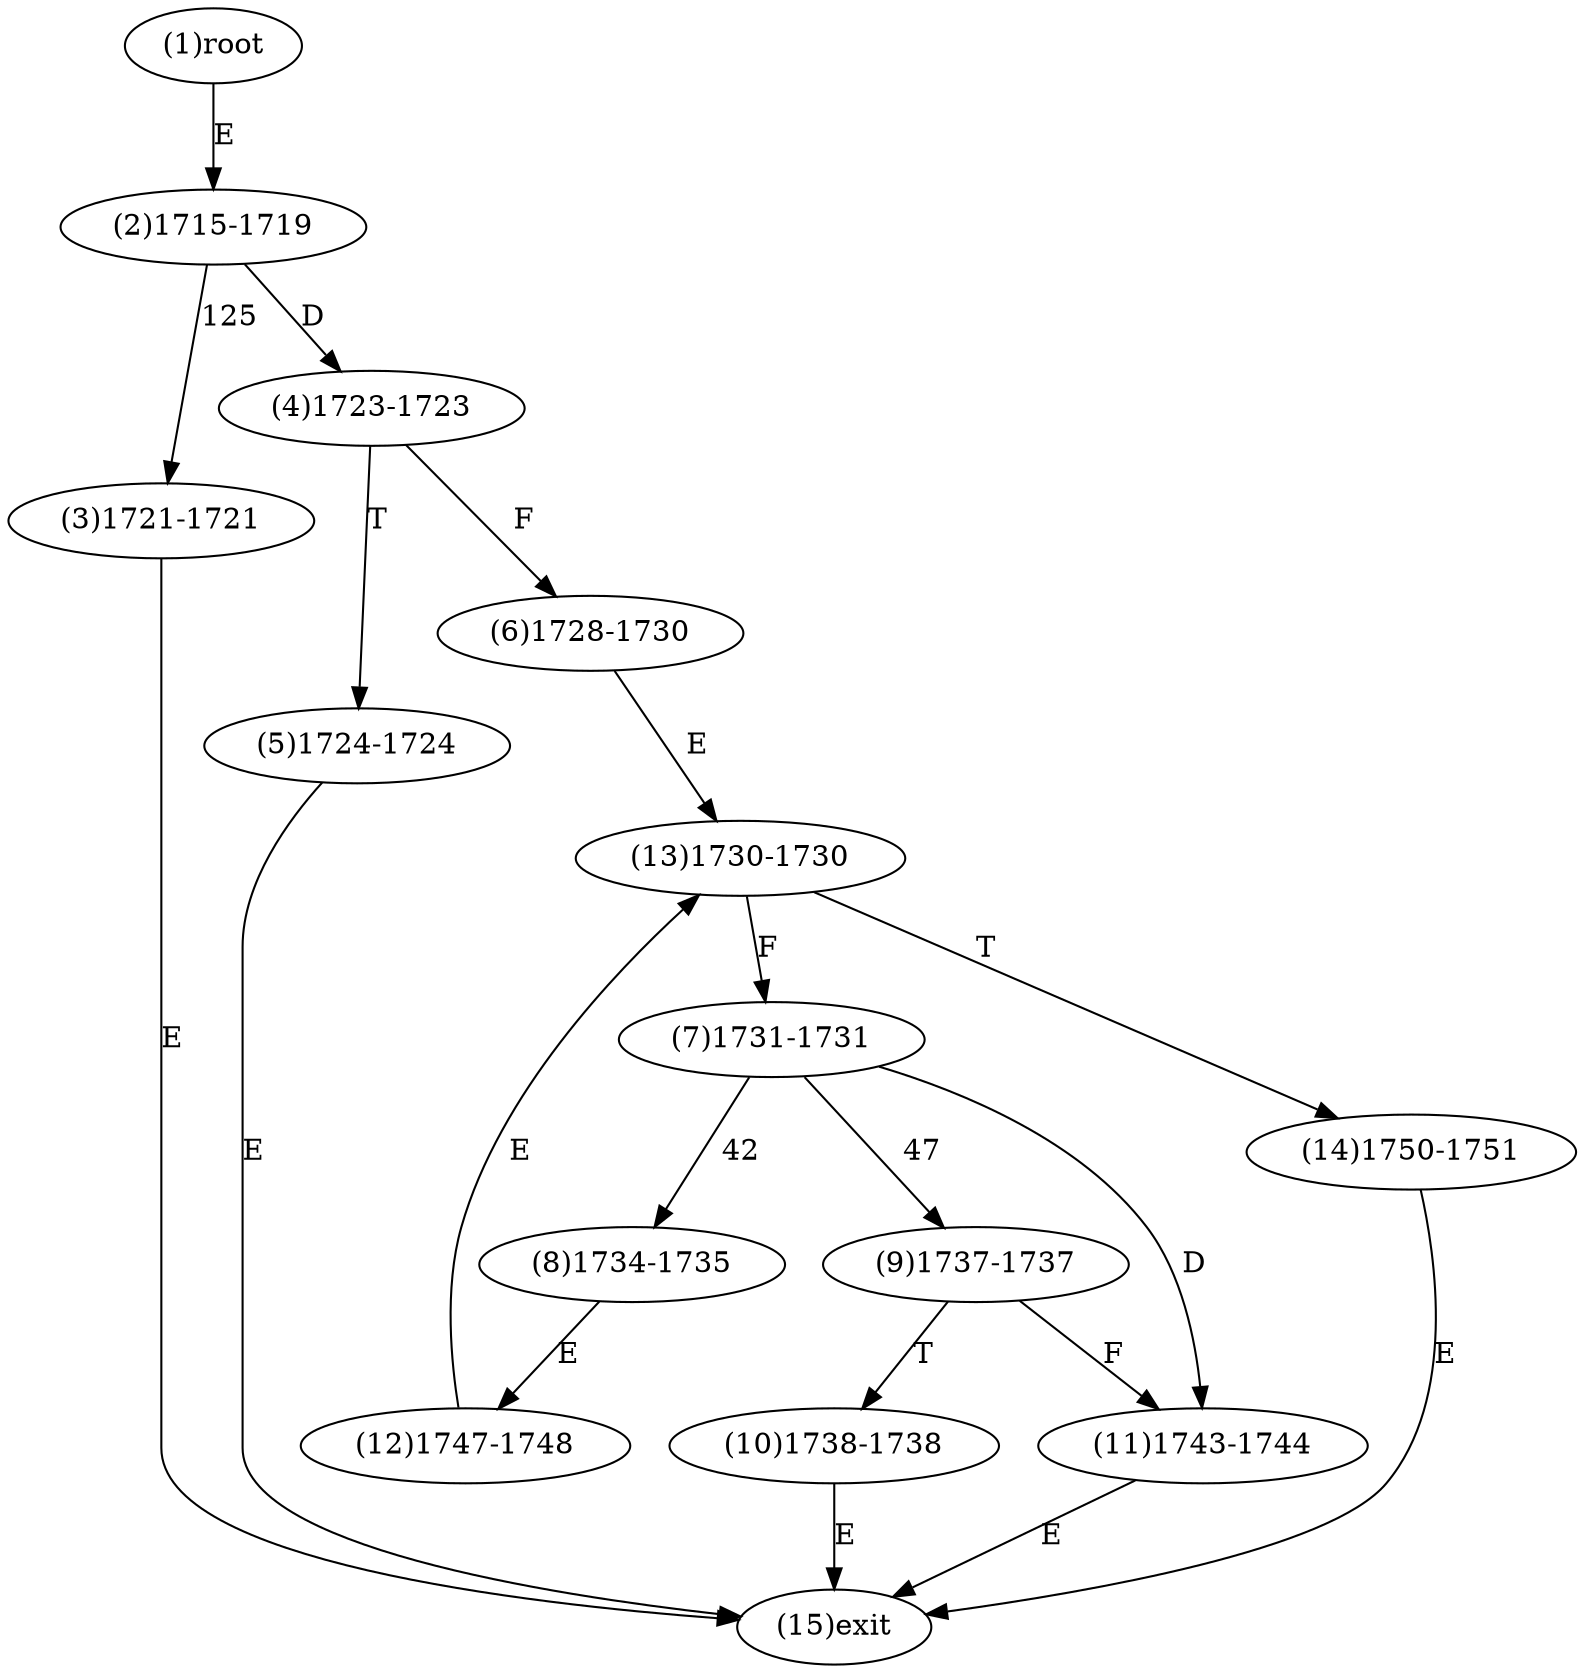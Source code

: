 digraph "" { 
1[ label="(1)root"];
2[ label="(2)1715-1719"];
3[ label="(3)1721-1721"];
4[ label="(4)1723-1723"];
5[ label="(5)1724-1724"];
6[ label="(6)1728-1730"];
7[ label="(7)1731-1731"];
8[ label="(8)1734-1735"];
9[ label="(9)1737-1737"];
10[ label="(10)1738-1738"];
11[ label="(11)1743-1744"];
12[ label="(12)1747-1748"];
13[ label="(13)1730-1730"];
14[ label="(14)1750-1751"];
15[ label="(15)exit"];
1->2[ label="E"];
2->3[ label="125"];
2->4[ label="D"];
3->15[ label="E"];
4->6[ label="F"];
4->5[ label="T"];
5->15[ label="E"];
6->13[ label="E"];
7->8[ label="42"];
7->9[ label="47"];
7->11[ label="D"];
8->12[ label="E"];
9->11[ label="F"];
9->10[ label="T"];
10->15[ label="E"];
11->15[ label="E"];
12->13[ label="E"];
13->7[ label="F"];
13->14[ label="T"];
14->15[ label="E"];
}